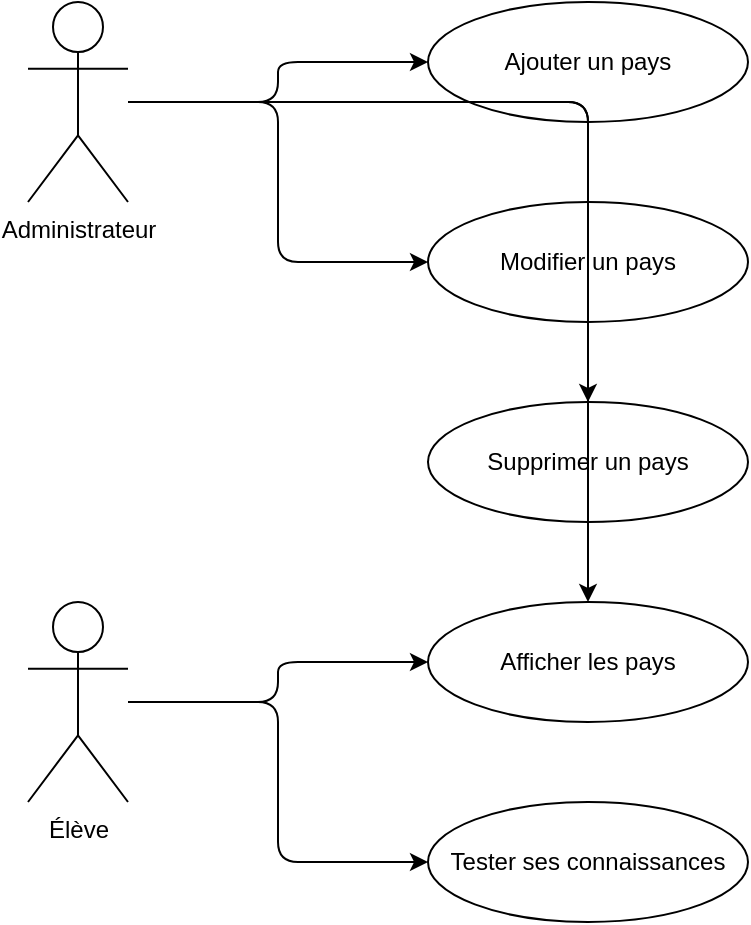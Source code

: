 <mxfile>
  <diagram id="useCaseDiagram" name="Cas d'utilisation">
    <mxGraphModel dx="1750" dy="1097" grid="1" gridSize="10" guides="1" tooltips="1" connect="1" arrows="1" fold="1" page="1" pageScale="1" pageWidth="827" pageHeight="1169" math="0" shadow="0">
      <root>
        <!-- Layer -->
        <mxCell id="0" />
        <mxCell id="1" parent="0" />
        
        <!-- Actor: Administrateur -->
        <mxCell id="actor-admin" value="Administrateur" style="shape=umlActor;verticalLabelPosition=bottom;verticalAlign=top;html=1;" vertex="1" parent="1">
          <mxGeometry x="100" y="200" width="50" height="100" as="geometry" />
        </mxCell>
        
        <!-- Actor: Élève -->
        <mxCell id="actor-eleve" value="Élève" style="shape=umlActor;verticalLabelPosition=bottom;verticalAlign=top;html=1;" vertex="1" parent="1">
          <mxGeometry x="100" y="500" width="50" height="100" as="geometry" />
        </mxCell>
        
        <!-- Use Case: Ajouter un pays -->
        <mxCell id="uc-add-country" value="Ajouter un pays" style="ellipse;whiteSpace=wrap;html=1;" vertex="1" parent="1">
          <mxGeometry x="300" y="200" width="160" height="60" as="geometry" />
        </mxCell>
        
        <!-- Use Case: Modifier un pays -->
        <mxCell id="uc-modify-country" value="Modifier un pays" style="ellipse;whiteSpace=wrap;html=1;" vertex="1" parent="1">
          <mxGeometry x="300" y="300" width="160" height="60" as="geometry" />
        </mxCell>
        
        <!-- Use Case: Supprimer un pays -->
        <mxCell id="uc-delete-country" value="Supprimer un pays" style="ellipse;whiteSpace=wrap;html=1;" vertex="1" parent="1">
          <mxGeometry x="300" y="400" width="160" height="60" as="geometry" />
        </mxCell>
        
        <!-- Use Case: Afficher les pays -->
        <mxCell id="uc-display-countries" value="Afficher les pays" style="ellipse;whiteSpace=wrap;html=1;" vertex="1" parent="1">
          <mxGeometry x="300" y="500" width="160" height="60" as="geometry" />
        </mxCell>
        
        <!-- Use Case: Tester ses connaissances -->
        <mxCell id="uc-test-knowledge" value="Tester ses connaissances" style="ellipse;whiteSpace=wrap;html=1;" vertex="1" parent="1">
          <mxGeometry x="300" y="600" width="160" height="60" as="geometry" />
        </mxCell>
        
        <!-- Connections -->
        <!-- Admin -->
        <mxCell id="conn-admin-add" style="edgeStyle=orthogonalEdgeStyle;" edge="1" parent="1" source="actor-admin" target="uc-add-country">
          <mxGeometry relative="1" as="geometry" />
        </mxCell>
        <mxCell id="conn-admin-modify" style="edgeStyle=orthogonalEdgeStyle;" edge="1" parent="1" source="actor-admin" target="uc-modify-country">
          <mxGeometry relative="1" as="geometry" />
        </mxCell>
        <mxCell id="conn-admin-delete" style="edgeStyle=orthogonalEdgeStyle;" edge="1" parent="1" source="actor-admin" target="uc-delete-country">
          <mxGeometry relative="1" as="geometry" />
        </mxCell>
        <mxCell id="conn-admin-display" style="edgeStyle=orthogonalEdgeStyle;" edge="1" parent="1" source="actor-admin" target="uc-display-countries">
          <mxGeometry relative="1" as="geometry" />
        </mxCell>
        
        <!-- Élève -->
        <mxCell id="conn-eleve-display" style="edgeStyle=orthogonalEdgeStyle;" edge="1" parent="1" source="actor-eleve" target="uc-display-countries">
          <mxGeometry relative="1" as="geometry" />
        </mxCell>
        <mxCell id="conn-eleve-test" style="edgeStyle=orthogonalEdgeStyle;" edge="1" parent="1" source="actor-eleve" target="uc-test-knowledge">
          <mxGeometry relative="1" as="geometry" />
        </mxCell>
      </root>
    </mxGraphModel>
  </diagram>
</mxfile>
